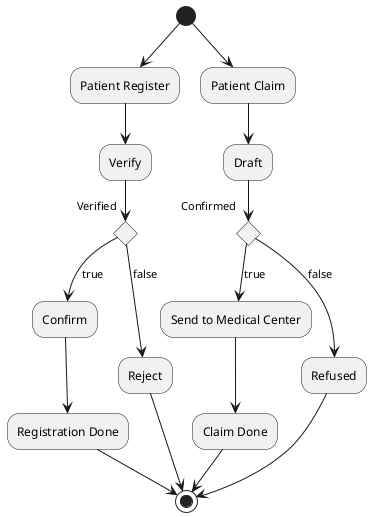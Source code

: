 @startuml

(*) --> "Patient Register"
--> "Verify"
if "Verified" then
--> [true]"Confirm"
--> "Registration Done"
--> (*)
else
--> [false]"Reject"
--> (*)
endif

(*) --> "Patient Claim"
--> "Draft"
if "Confirmed" then
--> [true]"Send to Medical Center"
--> "Claim Done"
--> (*)
else
--> [false]"Refused"
--> (*)
endif

@enduml
